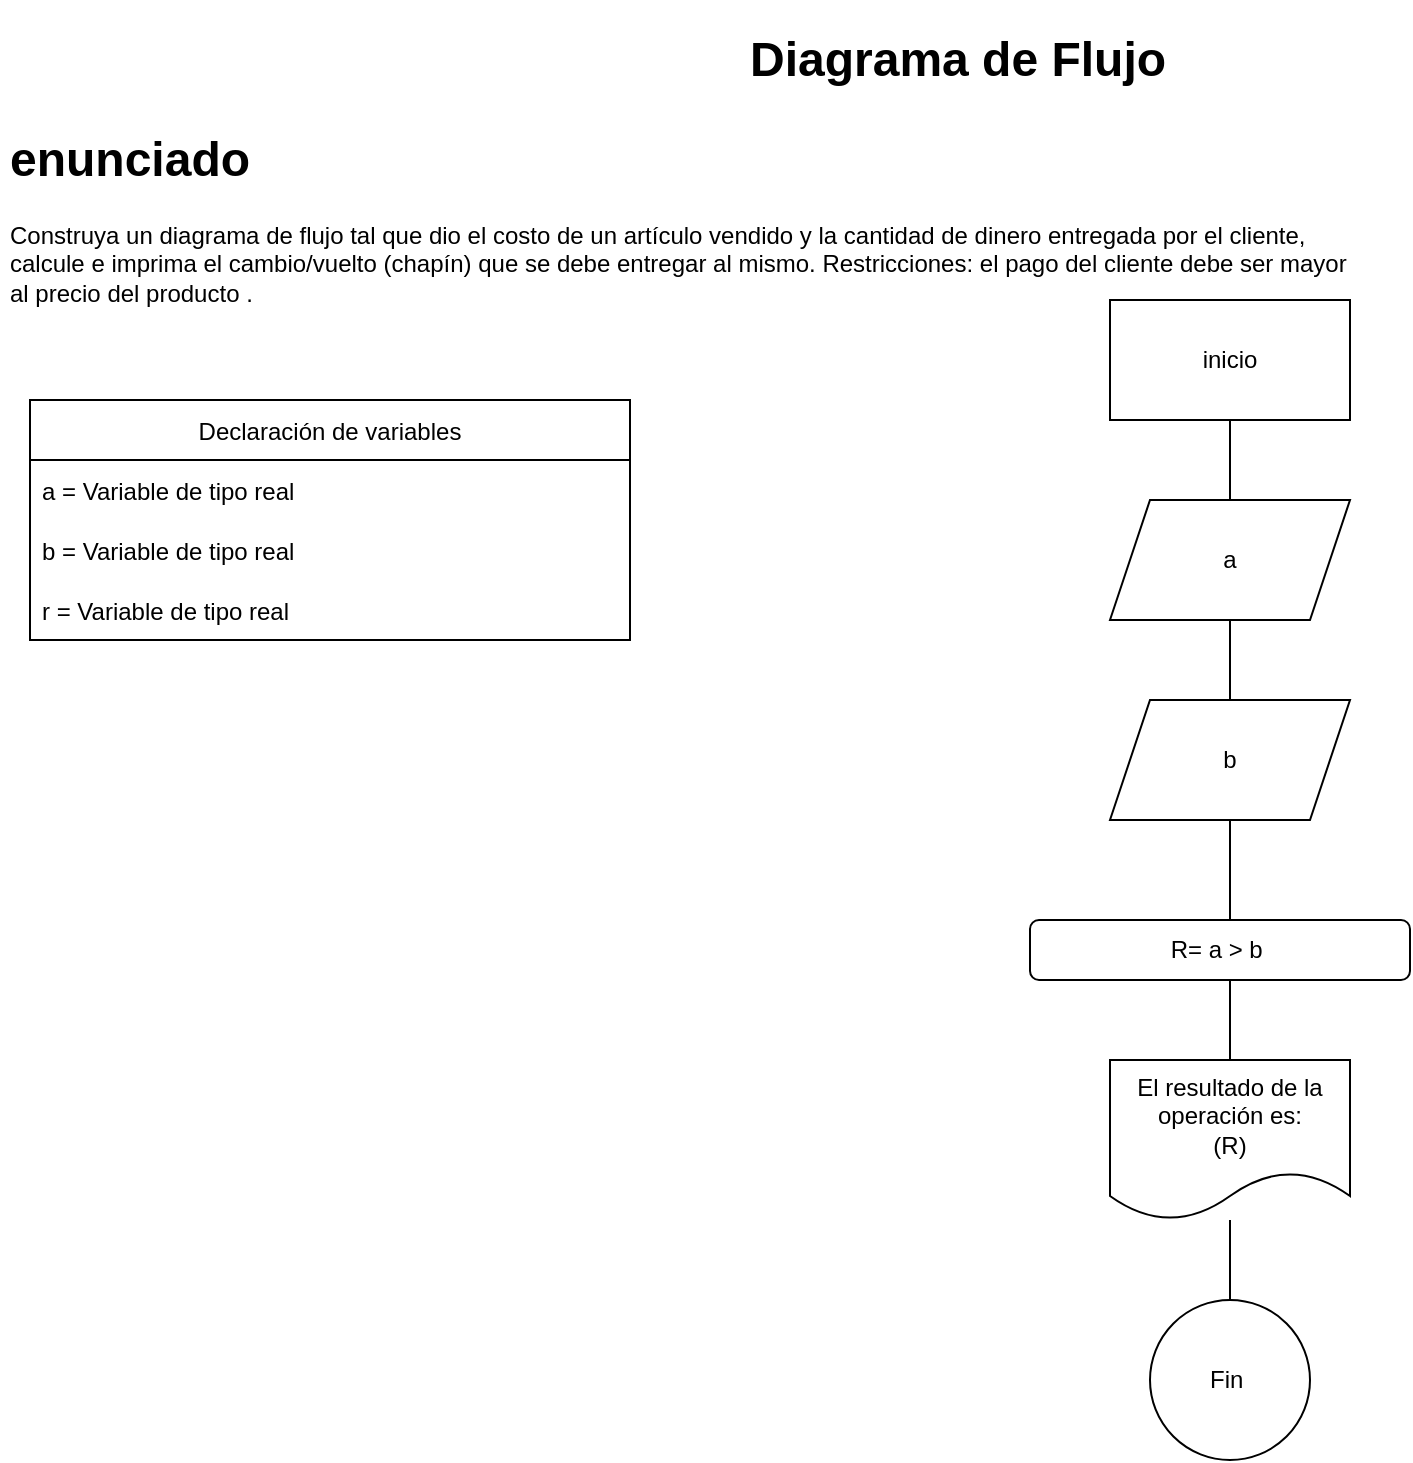 <mxfile version="20.2.2" type="github">
  <diagram id="RpeGW6U85fcaMEXxwQnJ" name="Página-1">
    <mxGraphModel dx="782" dy="738" grid="1" gridSize="10" guides="1" tooltips="1" connect="1" arrows="1" fold="1" page="1" pageScale="1" pageWidth="827" pageHeight="1169" math="0" shadow="0">
      <root>
        <mxCell id="0" />
        <mxCell id="1" parent="0" />
        <mxCell id="s8qvtWdGz3_cD6qNmNrS-1" value="&lt;font style=&quot;vertical-align: inherit;&quot;&gt;&lt;font style=&quot;vertical-align: inherit;&quot;&gt;inicio&lt;br&gt;&lt;/font&gt;&lt;/font&gt;" style="rounded=0;whiteSpace=wrap;html=1;" vertex="1" parent="1">
          <mxGeometry x="590" y="160" width="120" height="60" as="geometry" />
        </mxCell>
        <mxCell id="s8qvtWdGz3_cD6qNmNrS-2" value="&lt;font style=&quot;vertical-align: inherit;&quot;&gt;&lt;font style=&quot;vertical-align: inherit;&quot;&gt;a&lt;/font&gt;&lt;/font&gt;" style="shape=parallelogram;perimeter=parallelogramPerimeter;whiteSpace=wrap;html=1;fixedSize=1;" vertex="1" parent="1">
          <mxGeometry x="590" y="260" width="120" height="60" as="geometry" />
        </mxCell>
        <mxCell id="s8qvtWdGz3_cD6qNmNrS-4" value="" style="endArrow=none;html=1;rounded=0;entryX=0.5;entryY=1;entryDx=0;entryDy=0;" edge="1" parent="1" source="s8qvtWdGz3_cD6qNmNrS-2" target="s8qvtWdGz3_cD6qNmNrS-1">
          <mxGeometry width="50" height="50" relative="1" as="geometry">
            <mxPoint x="640" y="270" as="sourcePoint" />
            <mxPoint x="690" y="220" as="targetPoint" />
          </mxGeometry>
        </mxCell>
        <mxCell id="s8qvtWdGz3_cD6qNmNrS-5" value="&lt;font style=&quot;vertical-align: inherit;&quot;&gt;&lt;font style=&quot;vertical-align: inherit;&quot;&gt;b&lt;/font&gt;&lt;/font&gt;" style="shape=parallelogram;perimeter=parallelogramPerimeter;whiteSpace=wrap;html=1;fixedSize=1;" vertex="1" parent="1">
          <mxGeometry x="590" y="360" width="120" height="60" as="geometry" />
        </mxCell>
        <mxCell id="s8qvtWdGz3_cD6qNmNrS-7" value="" style="endArrow=none;html=1;rounded=0;entryX=0.5;entryY=1;entryDx=0;entryDy=0;exitX=0.5;exitY=0;exitDx=0;exitDy=0;" edge="1" parent="1" source="s8qvtWdGz3_cD6qNmNrS-5" target="s8qvtWdGz3_cD6qNmNrS-2">
          <mxGeometry width="50" height="50" relative="1" as="geometry">
            <mxPoint x="660" y="430" as="sourcePoint" />
            <mxPoint x="710" y="380" as="targetPoint" />
          </mxGeometry>
        </mxCell>
        <mxCell id="s8qvtWdGz3_cD6qNmNrS-8" value="&lt;font style=&quot;vertical-align: inherit;&quot;&gt;&lt;font style=&quot;vertical-align: inherit;&quot;&gt;&lt;font style=&quot;vertical-align: inherit;&quot;&gt;&lt;font style=&quot;vertical-align: inherit;&quot;&gt;R= a &amp;gt; b&amp;nbsp;&lt;/font&gt;&lt;/font&gt;&lt;/font&gt;&lt;/font&gt;" style="rounded=1;whiteSpace=wrap;html=1;" vertex="1" parent="1">
          <mxGeometry x="550" y="470" width="190" height="30" as="geometry" />
        </mxCell>
        <mxCell id="s8qvtWdGz3_cD6qNmNrS-9" value="" style="endArrow=none;html=1;rounded=0;entryX=0.5;entryY=1;entryDx=0;entryDy=0;" edge="1" parent="1" target="s8qvtWdGz3_cD6qNmNrS-5">
          <mxGeometry width="50" height="50" relative="1" as="geometry">
            <mxPoint x="650" y="470" as="sourcePoint" />
            <mxPoint x="690" y="420" as="targetPoint" />
          </mxGeometry>
        </mxCell>
        <mxCell id="s8qvtWdGz3_cD6qNmNrS-10" value="&lt;font style=&quot;vertical-align: inherit;&quot;&gt;&lt;font style=&quot;vertical-align: inherit;&quot;&gt;El resultado de la operación es:&lt;br&gt;(R)&lt;br&gt;&lt;/font&gt;&lt;/font&gt;" style="shape=document;whiteSpace=wrap;html=1;boundedLbl=1;" vertex="1" parent="1">
          <mxGeometry x="590" y="540" width="120" height="80" as="geometry" />
        </mxCell>
        <mxCell id="s8qvtWdGz3_cD6qNmNrS-11" value="" style="endArrow=none;html=1;rounded=0;exitX=0.5;exitY=0;exitDx=0;exitDy=0;" edge="1" parent="1" source="s8qvtWdGz3_cD6qNmNrS-10">
          <mxGeometry width="50" height="50" relative="1" as="geometry">
            <mxPoint x="625" y="530" as="sourcePoint" />
            <mxPoint x="650" y="500" as="targetPoint" />
          </mxGeometry>
        </mxCell>
        <mxCell id="s8qvtWdGz3_cD6qNmNrS-12" value="&lt;font style=&quot;vertical-align: inherit;&quot;&gt;&lt;font style=&quot;vertical-align: inherit;&quot;&gt;Fin&amp;nbsp;&lt;/font&gt;&lt;/font&gt;" style="ellipse;whiteSpace=wrap;html=1;aspect=fixed;" vertex="1" parent="1">
          <mxGeometry x="610" y="660" width="80" height="80" as="geometry" />
        </mxCell>
        <mxCell id="s8qvtWdGz3_cD6qNmNrS-13" value="" style="endArrow=none;html=1;rounded=0;" edge="1" parent="1" source="s8qvtWdGz3_cD6qNmNrS-12" target="s8qvtWdGz3_cD6qNmNrS-10">
          <mxGeometry width="50" height="50" relative="1" as="geometry">
            <mxPoint x="660" y="650" as="sourcePoint" />
            <mxPoint x="700" y="610" as="targetPoint" />
          </mxGeometry>
        </mxCell>
        <mxCell id="s8qvtWdGz3_cD6qNmNrS-21" value="&lt;h1&gt;&lt;font style=&quot;vertical-align: inherit;&quot;&gt;&lt;font style=&quot;vertical-align: inherit;&quot;&gt;enunciado&lt;/font&gt;&lt;/font&gt;&lt;/h1&gt;&lt;p class=&quot;MsoNormal&quot;&gt;&lt;span style=&quot;font-family:&amp;quot;Helvetica&amp;quot;,&amp;quot;sans-serif&amp;quot;;&lt;br/&gt;color:#2D3B45;background:white&quot;&gt;&lt;font style=&quot;vertical-align: inherit;&quot;&gt;&lt;font style=&quot;vertical-align: inherit;&quot;&gt;Construya un diagrama de flujo tal que dio el costo de un artículo vendido y la cantidad de dinero entregada por el cliente, calcule e imprima el cambio/vuelto (chapín) que se debe entregar al mismo. &lt;/font&gt;&lt;font style=&quot;vertical-align: inherit;&quot;&gt;Restricciones: el pago del cliente debe ser mayor al precio del producto&lt;/font&gt;&lt;/font&gt;&lt;/span&gt;&lt;font style=&quot;vertical-align: inherit;&quot;&gt;&lt;font style=&quot;vertical-align: inherit;&quot;&gt; .&lt;/font&gt;&lt;/font&gt;&lt;/p&gt;" style="text;html=1;strokeColor=none;fillColor=none;spacing=5;spacingTop=-20;whiteSpace=wrap;overflow=hidden;rounded=0;" vertex="1" parent="1">
          <mxGeometry x="35" y="70" width="680" height="120" as="geometry" />
        </mxCell>
        <mxCell id="s8qvtWdGz3_cD6qNmNrS-22" value="&lt;h1&gt;Diagrama de Flujo&lt;/h1&gt;" style="text;html=1;strokeColor=none;fillColor=none;spacing=5;spacingTop=-20;whiteSpace=wrap;overflow=hidden;rounded=0;" vertex="1" parent="1">
          <mxGeometry x="405" y="20" width="310" height="50" as="geometry" />
        </mxCell>
        <mxCell id="s8qvtWdGz3_cD6qNmNrS-23" value="Declaración de variables" style="swimlane;fontStyle=0;childLayout=stackLayout;horizontal=1;startSize=30;horizontalStack=0;resizeParent=1;resizeParentMax=0;resizeLast=0;collapsible=1;marginBottom=0;" vertex="1" parent="1">
          <mxGeometry x="50" y="210" width="300" height="120" as="geometry" />
        </mxCell>
        <mxCell id="s8qvtWdGz3_cD6qNmNrS-24" value="a = Variable de tipo real" style="text;strokeColor=none;fillColor=none;align=left;verticalAlign=middle;spacingLeft=4;spacingRight=4;overflow=hidden;points=[[0,0.5],[1,0.5]];portConstraint=eastwest;rotatable=0;" vertex="1" parent="s8qvtWdGz3_cD6qNmNrS-23">
          <mxGeometry y="30" width="300" height="30" as="geometry" />
        </mxCell>
        <mxCell id="s8qvtWdGz3_cD6qNmNrS-25" value="b = Variable de tipo real" style="text;strokeColor=none;fillColor=none;align=left;verticalAlign=middle;spacingLeft=4;spacingRight=4;overflow=hidden;points=[[0,0.5],[1,0.5]];portConstraint=eastwest;rotatable=0;" vertex="1" parent="s8qvtWdGz3_cD6qNmNrS-23">
          <mxGeometry y="60" width="300" height="30" as="geometry" />
        </mxCell>
        <mxCell id="s8qvtWdGz3_cD6qNmNrS-26" value="r = Variable de tipo real" style="text;strokeColor=none;fillColor=none;align=left;verticalAlign=middle;spacingLeft=4;spacingRight=4;overflow=hidden;points=[[0,0.5],[1,0.5]];portConstraint=eastwest;rotatable=0;" vertex="1" parent="s8qvtWdGz3_cD6qNmNrS-23">
          <mxGeometry y="90" width="300" height="30" as="geometry" />
        </mxCell>
      </root>
    </mxGraphModel>
  </diagram>
</mxfile>
